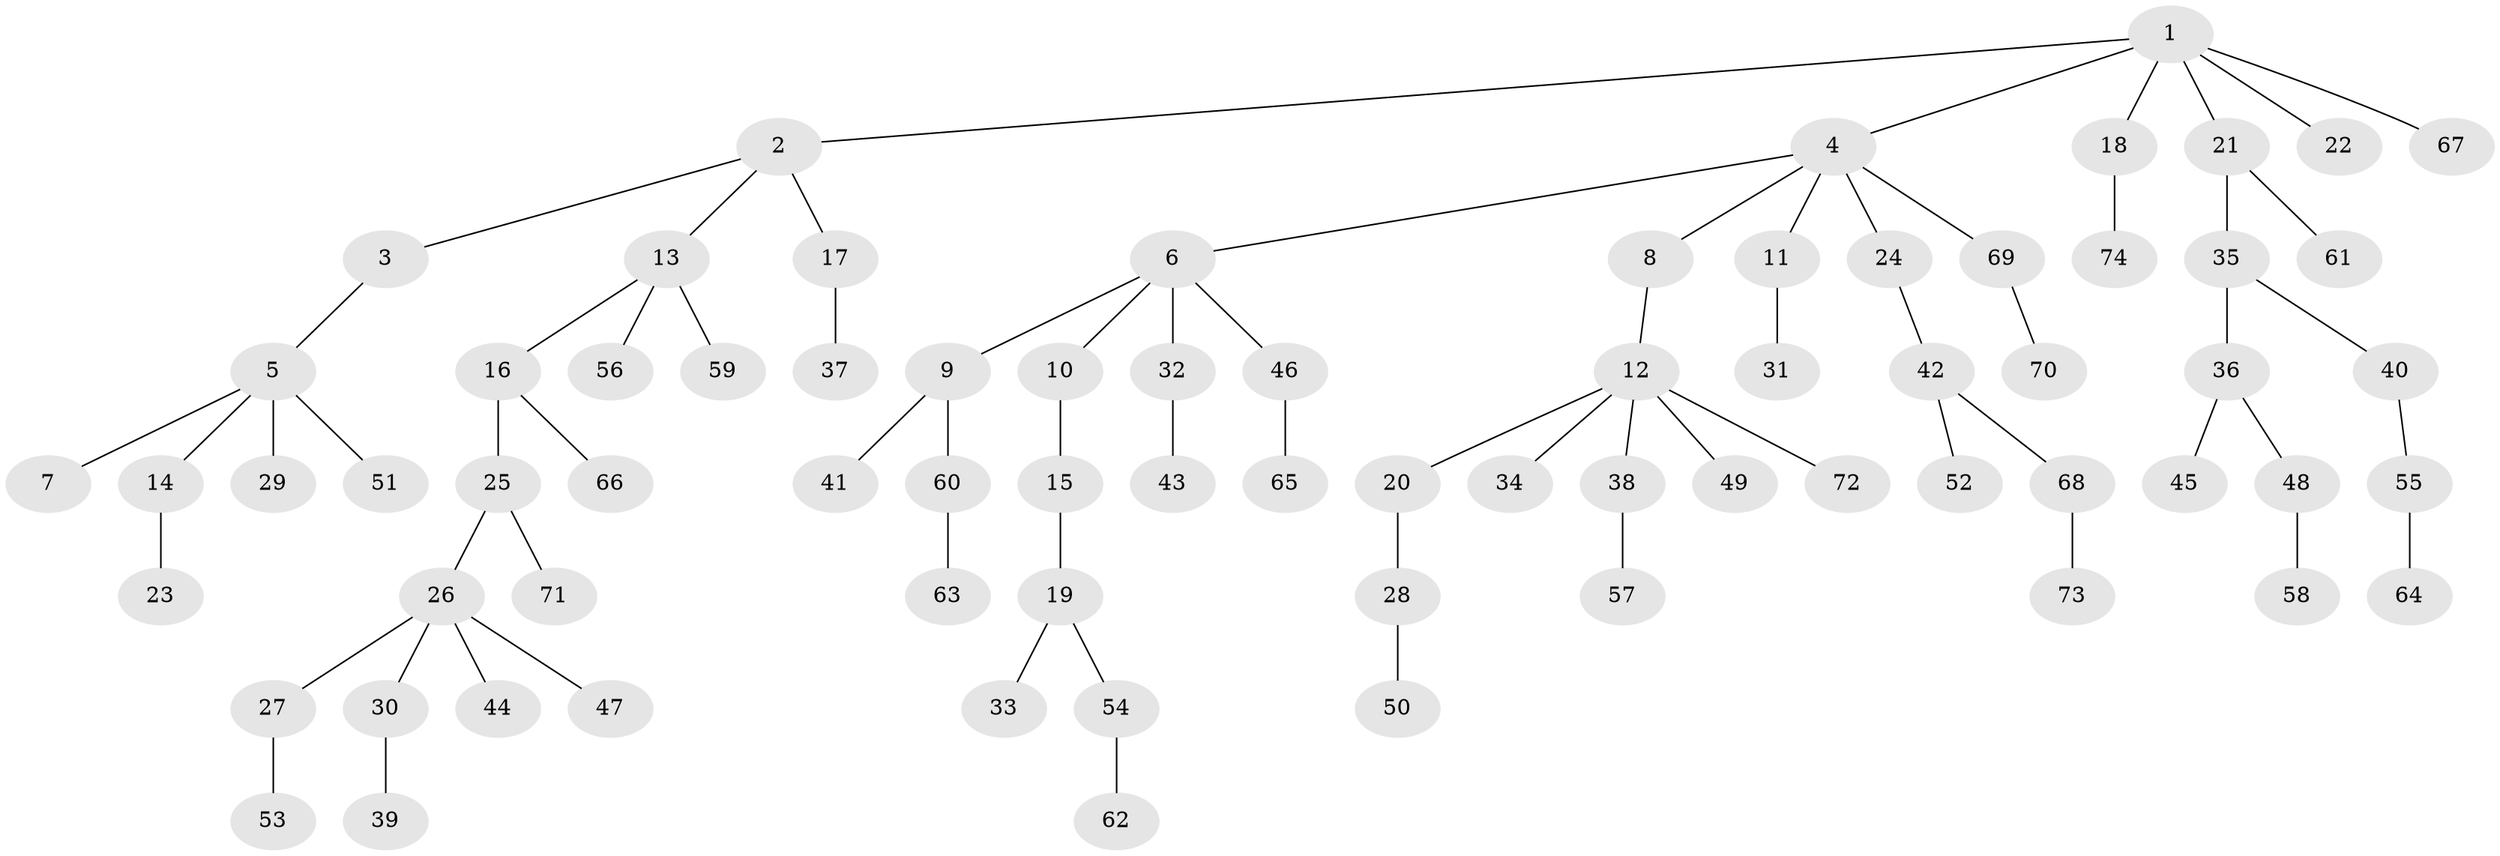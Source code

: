 // coarse degree distribution, {7: 0.020833333333333332, 4: 0.020833333333333332, 6: 0.041666666666666664, 5: 0.0625, 1: 0.625, 3: 0.08333333333333333, 2: 0.14583333333333334}
// Generated by graph-tools (version 1.1) at 2025/24/03/03/25 07:24:06]
// undirected, 74 vertices, 73 edges
graph export_dot {
graph [start="1"]
  node [color=gray90,style=filled];
  1;
  2;
  3;
  4;
  5;
  6;
  7;
  8;
  9;
  10;
  11;
  12;
  13;
  14;
  15;
  16;
  17;
  18;
  19;
  20;
  21;
  22;
  23;
  24;
  25;
  26;
  27;
  28;
  29;
  30;
  31;
  32;
  33;
  34;
  35;
  36;
  37;
  38;
  39;
  40;
  41;
  42;
  43;
  44;
  45;
  46;
  47;
  48;
  49;
  50;
  51;
  52;
  53;
  54;
  55;
  56;
  57;
  58;
  59;
  60;
  61;
  62;
  63;
  64;
  65;
  66;
  67;
  68;
  69;
  70;
  71;
  72;
  73;
  74;
  1 -- 2;
  1 -- 4;
  1 -- 18;
  1 -- 21;
  1 -- 22;
  1 -- 67;
  2 -- 3;
  2 -- 13;
  2 -- 17;
  3 -- 5;
  4 -- 6;
  4 -- 8;
  4 -- 11;
  4 -- 24;
  4 -- 69;
  5 -- 7;
  5 -- 14;
  5 -- 29;
  5 -- 51;
  6 -- 9;
  6 -- 10;
  6 -- 32;
  6 -- 46;
  8 -- 12;
  9 -- 41;
  9 -- 60;
  10 -- 15;
  11 -- 31;
  12 -- 20;
  12 -- 34;
  12 -- 38;
  12 -- 49;
  12 -- 72;
  13 -- 16;
  13 -- 56;
  13 -- 59;
  14 -- 23;
  15 -- 19;
  16 -- 25;
  16 -- 66;
  17 -- 37;
  18 -- 74;
  19 -- 33;
  19 -- 54;
  20 -- 28;
  21 -- 35;
  21 -- 61;
  24 -- 42;
  25 -- 26;
  25 -- 71;
  26 -- 27;
  26 -- 30;
  26 -- 44;
  26 -- 47;
  27 -- 53;
  28 -- 50;
  30 -- 39;
  32 -- 43;
  35 -- 36;
  35 -- 40;
  36 -- 45;
  36 -- 48;
  38 -- 57;
  40 -- 55;
  42 -- 52;
  42 -- 68;
  46 -- 65;
  48 -- 58;
  54 -- 62;
  55 -- 64;
  60 -- 63;
  68 -- 73;
  69 -- 70;
}
